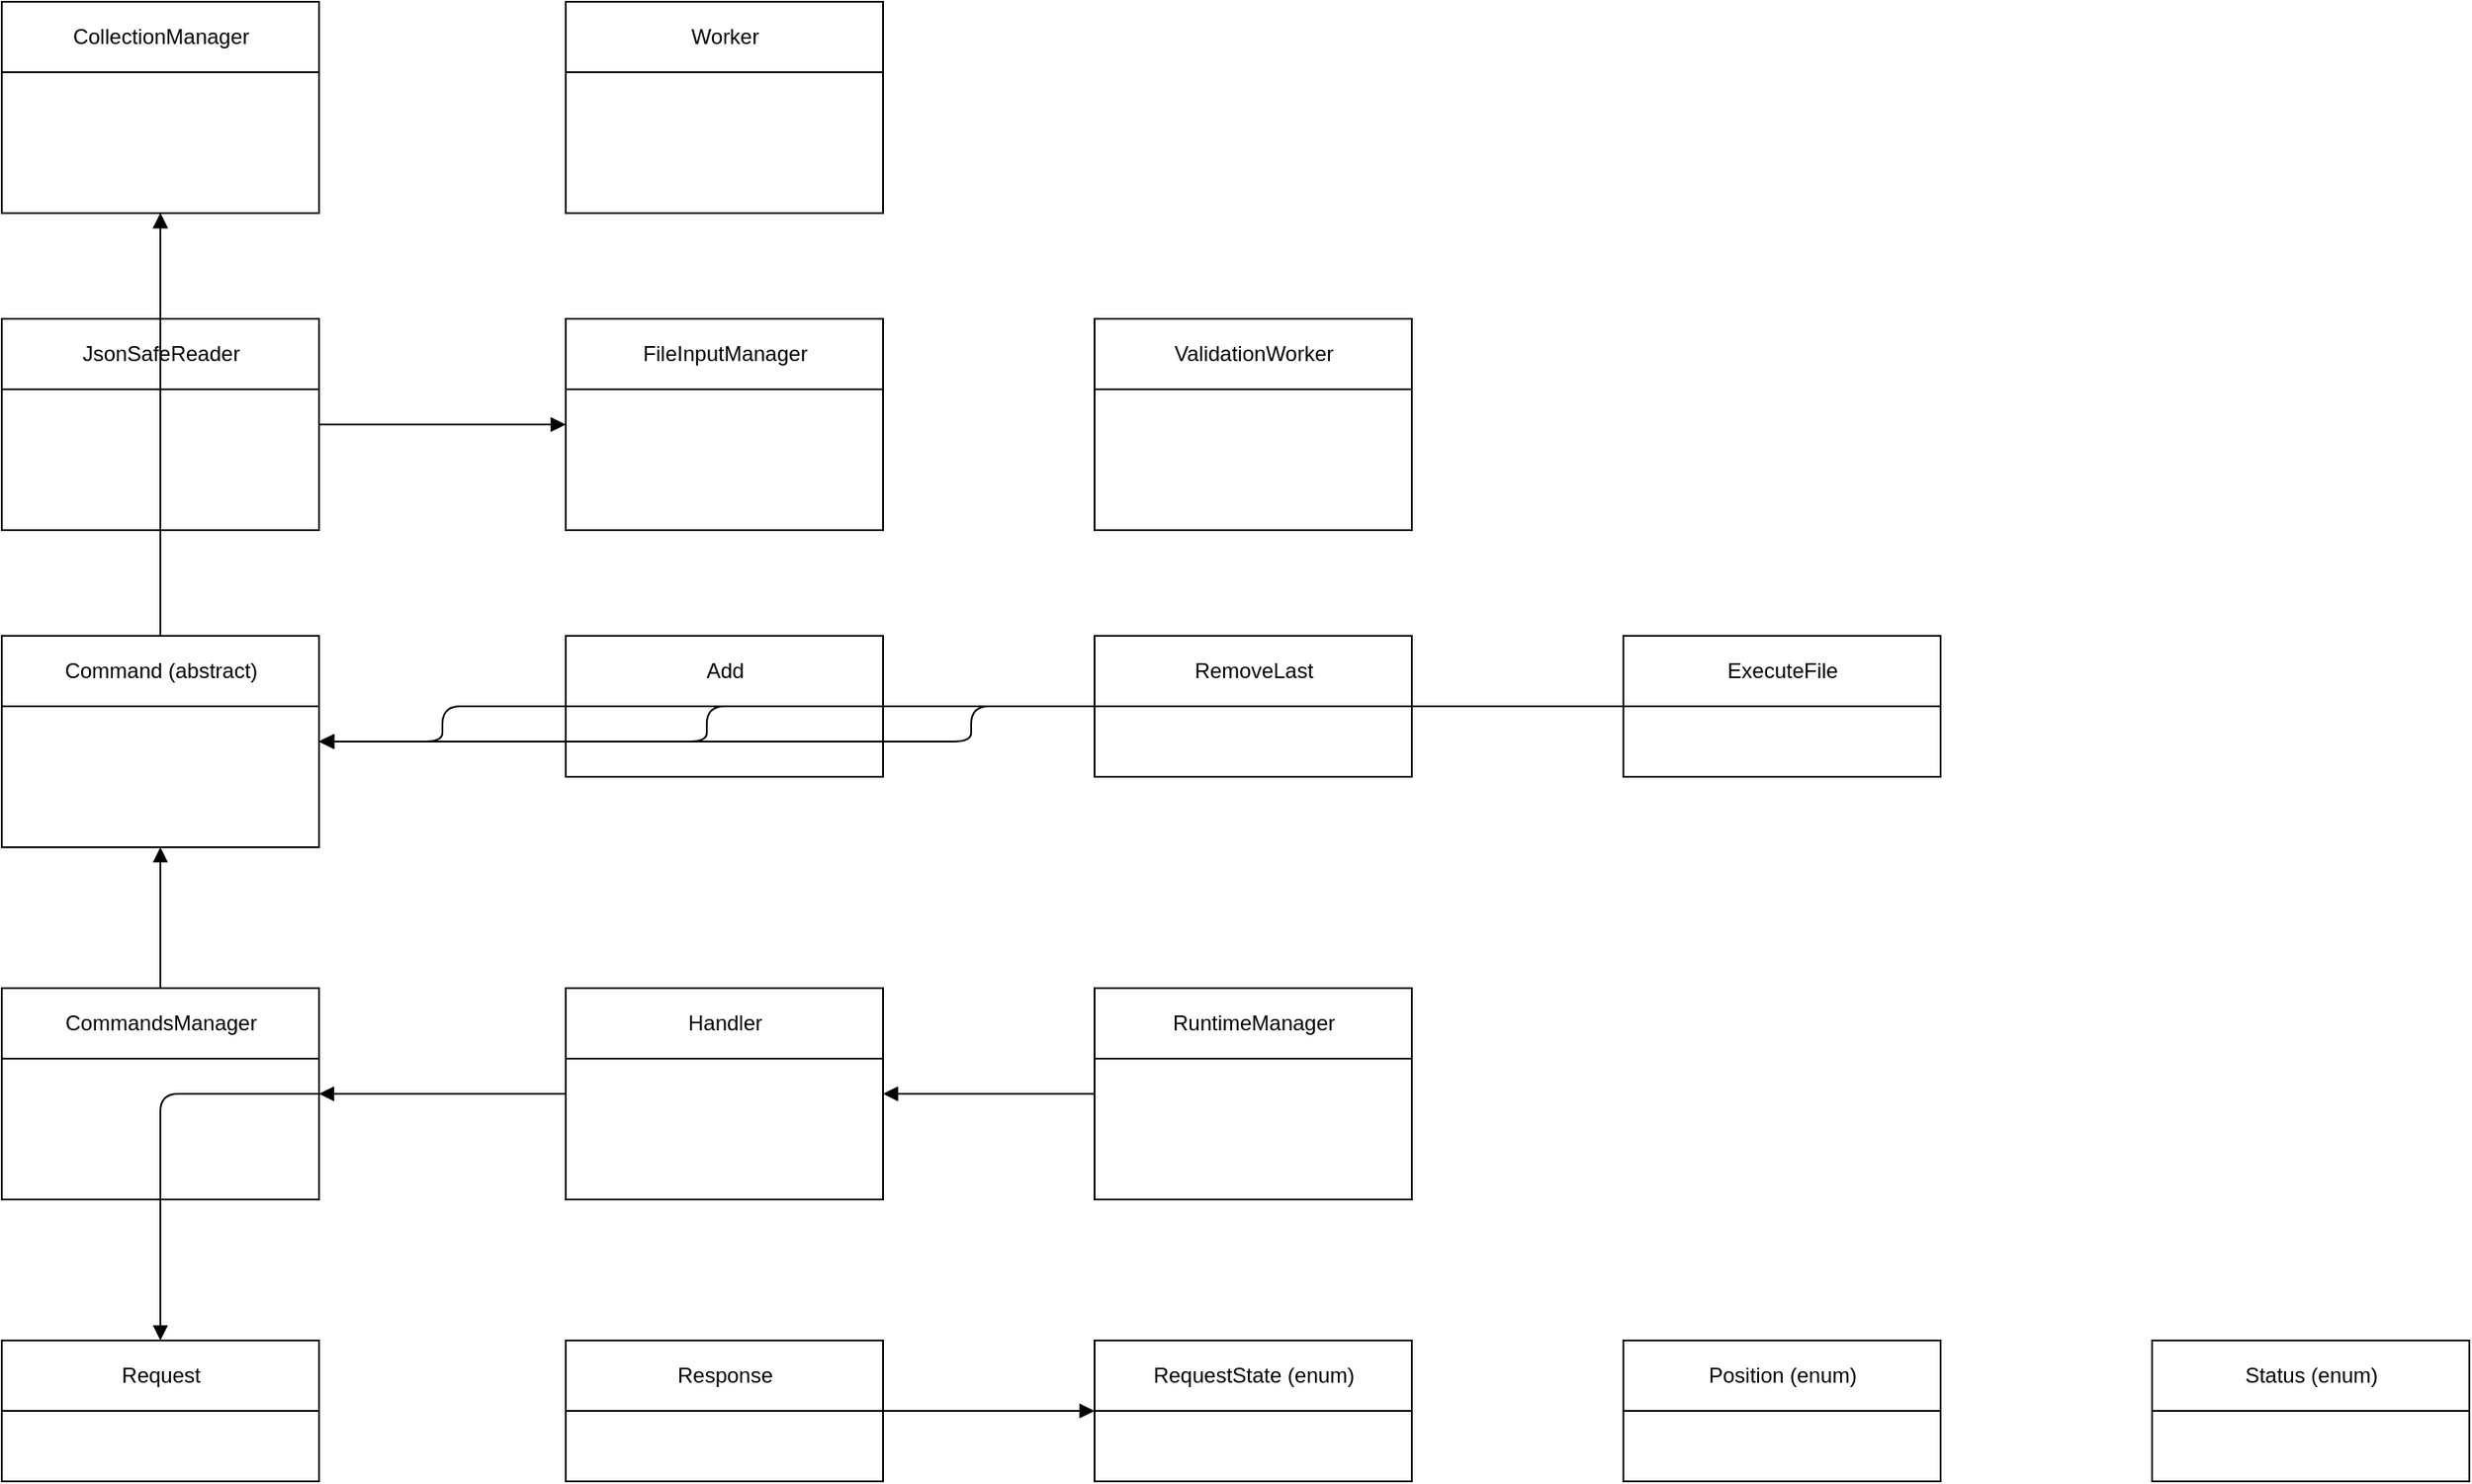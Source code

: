 <mxfile>
  <diagram name="Diagrama General" id="1">
    <mxGraphModel dx="1000" dy="1000" grid="1" gridSize="10" guides="1" tooltips="1" connect="1" arrows="1" fold="1" page="1" pageScale="1" pageWidth="827" pageHeight="1169">
      <root>
        <mxCell id="0"/>
        <mxCell id="1" parent="0"/>

        <!-- Storage Layer -->
        <mxCell id="2" value="CollectionManager" style="shape=swimlane;html=1;" vertex="1" parent="1">
          <mxGeometry x="80" y="40" width="180" height="120" as="geometry"/>
        </mxCell>

        <mxCell id="3" value="Worker" style="shape=swimlane;html=1;" vertex="1" parent="1">
          <mxGeometry x="400" y="40" width="180" height="120" as="geometry"/>
        </mxCell>

        <!-- Reader Layer -->
        <mxCell id="4" value="JsonSafeReader" style="shape=swimlane;html=1;" vertex="1" parent="1">
          <mxGeometry x="80" y="220" width="180" height="120" as="geometry"/>
        </mxCell>

        <mxCell id="5" value="FileInputManager" style="shape=swimlane;html=1;" vertex="1" parent="1">
          <mxGeometry x="400" y="220" width="180" height="120" as="geometry"/>
        </mxCell>

        <mxCell id="6" value="ValidationWorker" style="shape=swimlane;html=1;" vertex="1" parent="1">
          <mxGeometry x="700" y="220" width="180" height="120" as="geometry"/>
        </mxCell>

        <!-- Command Layer -->
        <mxCell id="7" value="Command (abstract)" style="shape=swimlane;html=1;" vertex="1" parent="1">
          <mxGeometry x="80" y="400" width="180" height="120" as="geometry"/>
        </mxCell>

        <mxCell id="8" value="Add" style="shape=swimlane;html=1;" vertex="1" parent="1">
          <mxGeometry x="400" y="400" width="180" height="80" as="geometry"/>
        </mxCell>

        <mxCell id="9" value="RemoveLast" style="shape=swimlane;html=1;" vertex="1" parent="1">
          <mxGeometry x="700" y="400" width="180" height="80" as="geometry"/>
        </mxCell>

        <mxCell id="10" value="ExecuteFile" style="shape=swimlane;html=1;" vertex="1" parent="1">
          <mxGeometry x="1000" y="400" width="180" height="80" as="geometry"/>
        </mxCell>

        <!-- Manager Layer -->
        <mxCell id="11" value="CommandsManager" style="shape=swimlane;html=1;" vertex="1" parent="1">
          <mxGeometry x="80" y="600" width="180" height="120" as="geometry"/>
        </mxCell>

        <mxCell id="12" value="Handler" style="shape=swimlane;html=1;" vertex="1" parent="1">
          <mxGeometry x="400" y="600" width="180" height="120" as="geometry"/>
        </mxCell>

        <mxCell id="13" value="RuntimeManager" style="shape=swimlane;html=1;" vertex="1" parent="1">
          <mxGeometry x="700" y="600" width="180" height="120" as="geometry"/>
        </mxCell>

        <!-- Input/Output Layer -->
        <mxCell id="14" value="Request" style="shape=swimlane;html=1;" vertex="1" parent="1">
          <mxGeometry x="80" y="800" width="180" height="80" as="geometry"/>
        </mxCell>

        <mxCell id="15" value="Response" style="shape=swimlane;html=1;" vertex="1" parent="1">
          <mxGeometry x="400" y="800" width="180" height="80" as="geometry"/>
        </mxCell>

        <!-- Enums -->
        <mxCell id="16" value="RequestState (enum)" style="shape=swimlane;html=1;" vertex="1" parent="1">
          <mxGeometry x="700" y="800" width="180" height="80" as="geometry"/>
        </mxCell>

        <mxCell id="17" value="Position (enum)" style="shape=swimlane;html=1;" vertex="1" parent="1">
          <mxGeometry x="1000" y="800" width="180" height="80" as="geometry"/>
        </mxCell>

        <mxCell id="18" value="Status (enum)" style="shape=swimlane;html=1;" vertex="1" parent="1">
          <mxGeometry x="1300" y="800" width="180" height="80" as="geometry"/>
        </mxCell>

        <!-- Relations -->
        <mxCell id="19" style="edgeStyle=orthogonalEdgeStyle;endArrow=block;" edge="1" parent="1" source="4" target="5">
          <mxGeometry relative="1" as="geometry"/>
        </mxCell>

        <mxCell id="20" style="edgeStyle=orthogonalEdgeStyle;endArrow=block;" edge="1" parent="1" source="4" target="2">
          <mxGeometry relative="1" as="geometry"/>
        </mxCell>

        <mxCell id="21" style="edgeStyle=orthogonalEdgeStyle;endArrow=block;" edge="1" parent="1" source="7" target="2">
          <mxGeometry relative="1" as="geometry"/>
        </mxCell>

        <mxCell id="22" style="edgeStyle=orthogonalEdgeStyle;endArrow=block;" edge="1" parent="1" source="8" target="7">
          <mxGeometry relative="1" as="geometry"/>
        </mxCell>

        <mxCell id="23" style="edgeStyle=orthogonalEdgeStyle;endArrow=block;" edge="1" parent="1" source="9" target="7">
          <mxGeometry relative="1" as="geometry"/>
        </mxCell>

        <mxCell id="24" style="edgeStyle=orthogonalEdgeStyle;endArrow=block;" edge="1" parent="1" source="10" target="7">
          <mxGeometry relative="1" as="geometry"/>
        </mxCell>

        <mxCell id="25" style="edgeStyle=orthogonalEdgeStyle;endArrow=block;" edge="1" parent="1" source="11" target="7">
          <mxGeometry relative="1" as="geometry"/>
        </mxCell>

        <mxCell id="26" style="edgeStyle=orthogonalEdgeStyle;endArrow=block;" edge="1" parent="1" source="12" target="11">
          <mxGeometry relative="1" as="geometry"/>
        </mxCell>

        <mxCell id="27" style="edgeStyle=orthogonalEdgeStyle;endArrow=block;" edge="1" parent="1" source="13" target="12">
          <mxGeometry relative="1" as="geometry"/>
        </mxCell>

        <mxCell id="28" style="edgeStyle=orthogonalEdgeStyle;endArrow=block;" edge="1" parent="1" source="12" target="14">
          <mxGeometry relative="1" as="geometry"/>
        </mxCell>

        <mxCell id="29" style="edgeStyle=orthogonalEdgeStyle;endArrow=block;" edge="1" parent="1" source="15" target="16">
          <mxGeometry relative="1" as="geometry"/>
        </mxCell>

      </root>
    </mxGraphModel>
  </diagram>
</mxfile>
